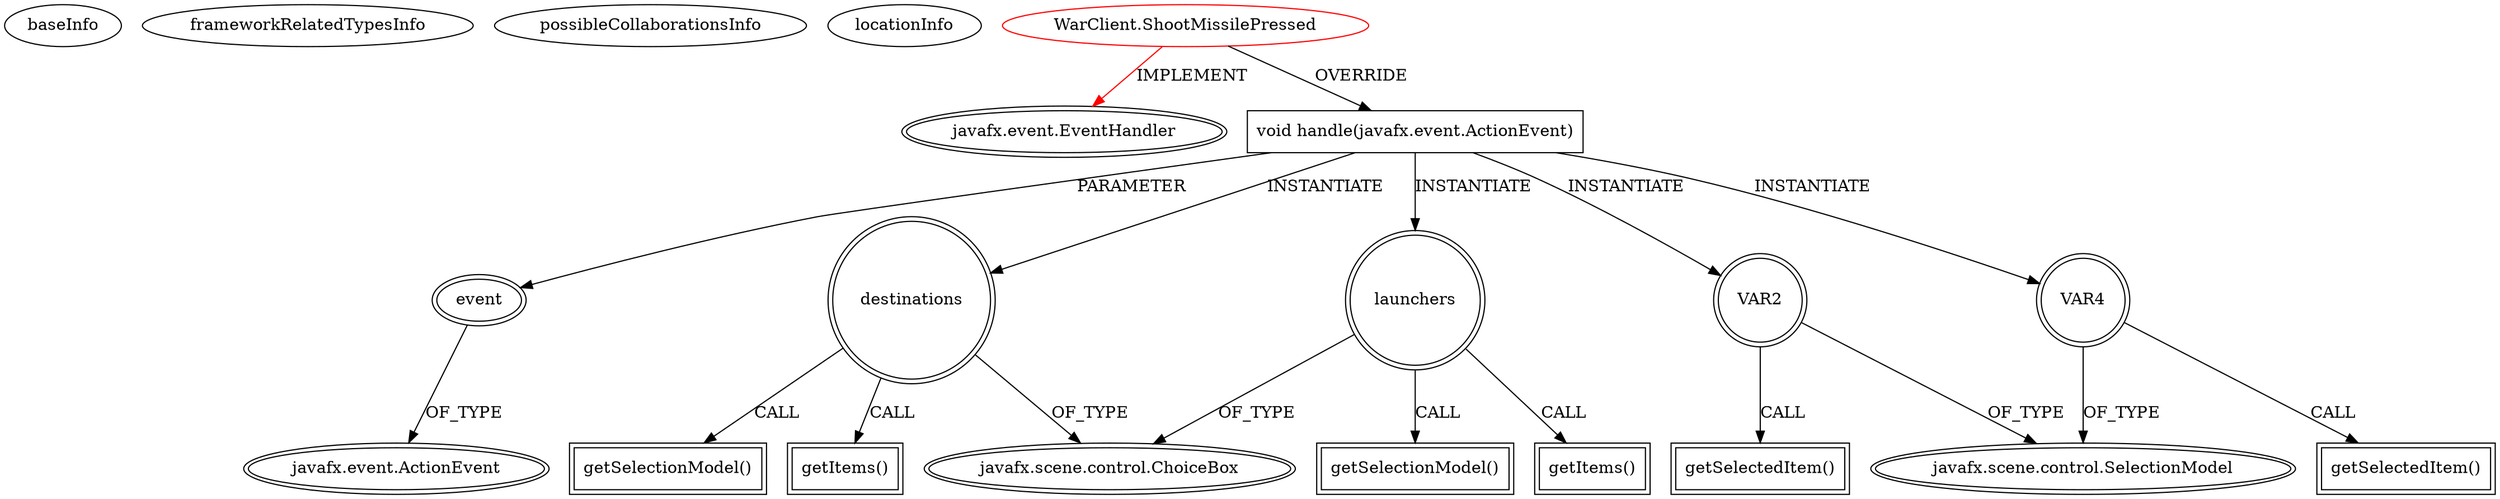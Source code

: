 digraph {
baseInfo[graphId=4861,category="extension_graph",isAnonymous=false,possibleRelation=false]
frameworkRelatedTypesInfo[0="javafx.event.EventHandler"]
possibleCollaborationsInfo[]
locationInfo[projectName="yamin-elmakis-IronDome2",filePath="/yamin-elmakis-IronDome2/IronDome2-master/IronDome2Client/src/WarClient.java",contextSignature="ShootMissilePressed",graphId="4861"]
0[label="WarClient.ShootMissilePressed",vertexType="ROOT_CLIENT_CLASS_DECLARATION",isFrameworkType=false,color=red]
1[label="javafx.event.EventHandler",vertexType="FRAMEWORK_INTERFACE_TYPE",isFrameworkType=true,peripheries=2]
2[label="void handle(javafx.event.ActionEvent)",vertexType="OVERRIDING_METHOD_DECLARATION",isFrameworkType=false,shape=box]
3[label="event",vertexType="PARAMETER_DECLARATION",isFrameworkType=true,peripheries=2]
4[label="javafx.event.ActionEvent",vertexType="FRAMEWORK_CLASS_TYPE",isFrameworkType=true,peripheries=2]
5[label="launchers",vertexType="VARIABLE_EXPRESION",isFrameworkType=true,peripheries=2,shape=circle]
7[label="javafx.scene.control.ChoiceBox",vertexType="FRAMEWORK_CLASS_TYPE",isFrameworkType=true,peripheries=2]
6[label="getItems()",vertexType="INSIDE_CALL",isFrameworkType=true,peripheries=2,shape=box]
8[label="destinations",vertexType="VARIABLE_EXPRESION",isFrameworkType=true,peripheries=2,shape=circle]
9[label="getItems()",vertexType="INSIDE_CALL",isFrameworkType=true,peripheries=2,shape=box]
11[label="VAR2",vertexType="VARIABLE_EXPRESION",isFrameworkType=true,peripheries=2,shape=circle]
13[label="javafx.scene.control.SelectionModel",vertexType="FRAMEWORK_CLASS_TYPE",isFrameworkType=true,peripheries=2]
12[label="getSelectedItem()",vertexType="INSIDE_CALL",isFrameworkType=true,peripheries=2,shape=box]
15[label="getSelectionModel()",vertexType="INSIDE_CALL",isFrameworkType=true,peripheries=2,shape=box]
16[label="VAR4",vertexType="VARIABLE_EXPRESION",isFrameworkType=true,peripheries=2,shape=circle]
17[label="getSelectedItem()",vertexType="INSIDE_CALL",isFrameworkType=true,peripheries=2,shape=box]
20[label="getSelectionModel()",vertexType="INSIDE_CALL",isFrameworkType=true,peripheries=2,shape=box]
0->1[label="IMPLEMENT",color=red]
0->2[label="OVERRIDE"]
3->4[label="OF_TYPE"]
2->3[label="PARAMETER"]
2->5[label="INSTANTIATE"]
5->7[label="OF_TYPE"]
5->6[label="CALL"]
2->8[label="INSTANTIATE"]
8->7[label="OF_TYPE"]
8->9[label="CALL"]
2->11[label="INSTANTIATE"]
11->13[label="OF_TYPE"]
11->12[label="CALL"]
5->15[label="CALL"]
2->16[label="INSTANTIATE"]
16->13[label="OF_TYPE"]
16->17[label="CALL"]
8->20[label="CALL"]
}
